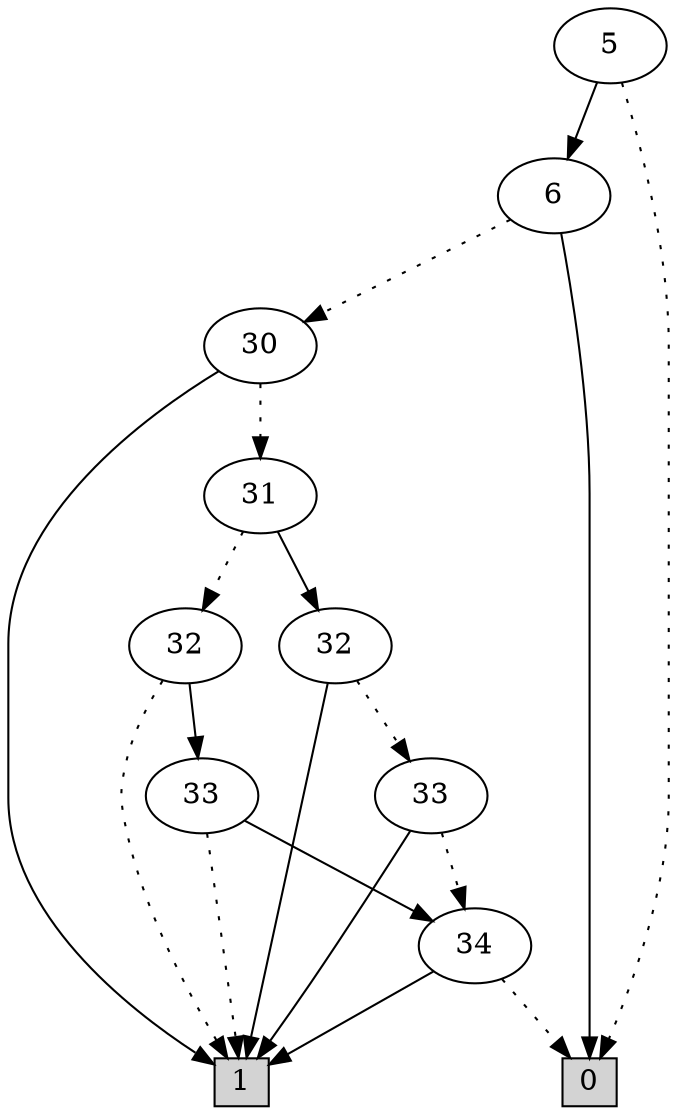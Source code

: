 digraph G {
0 [shape=box, label="0", style=filled, shape=box, height=0.3, width=0.3];
1 [shape=box, label="1", style=filled, shape=box, height=0.3, width=0.3];
1360 [label="5"];
1360 -> 0 [style=dotted];
1360 -> 1359 [style=filled];
1359 [label="6"];
1359 -> 1358 [style=dotted];
1359 -> 0 [style=filled];
1358 [label="30"];
1358 -> 1351 [style=dotted];
1358 -> 1 [style=filled];
1351 [label="31"];
1351 -> 1315 [style=dotted];
1351 -> 1256 [style=filled];
1315 [label="32"];
1315 -> 1 [style=dotted];
1315 -> 1204 [style=filled];
1204 [label="33"];
1204 -> 1 [style=dotted];
1204 -> 70 [style=filled];
70 [label="34"];
70 -> 0 [style=dotted];
70 -> 1 [style=filled];
1256 [label="32"];
1256 -> 1179 [style=dotted];
1256 -> 1 [style=filled];
1179 [label="33"];
1179 -> 70 [style=dotted];
1179 -> 1 [style=filled];
}
